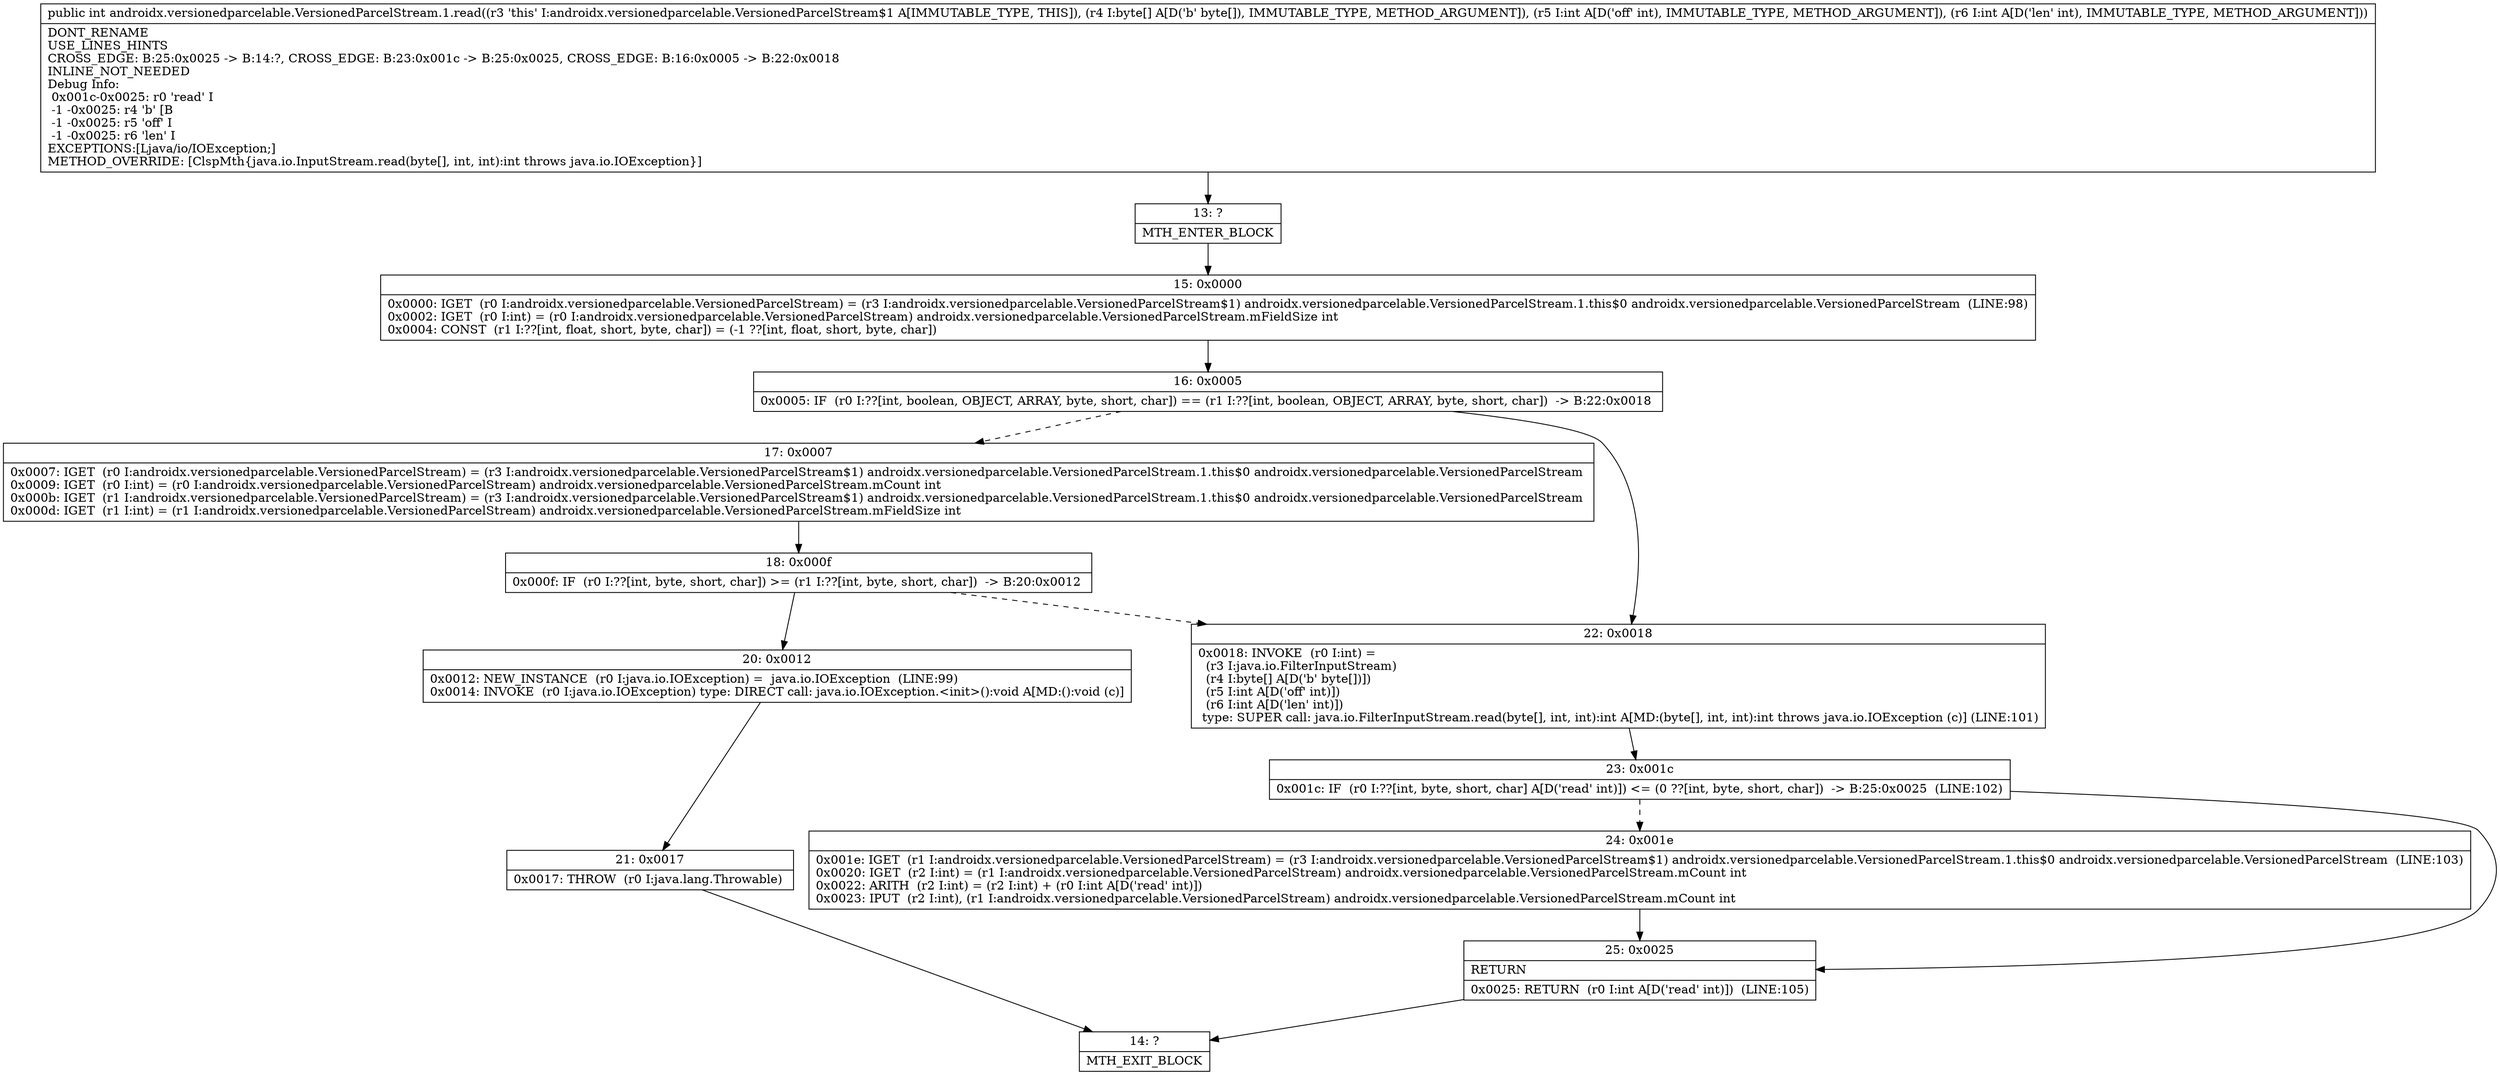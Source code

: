 digraph "CFG forandroidx.versionedparcelable.VersionedParcelStream.1.read([BII)I" {
Node_13 [shape=record,label="{13\:\ ?|MTH_ENTER_BLOCK\l}"];
Node_15 [shape=record,label="{15\:\ 0x0000|0x0000: IGET  (r0 I:androidx.versionedparcelable.VersionedParcelStream) = (r3 I:androidx.versionedparcelable.VersionedParcelStream$1) androidx.versionedparcelable.VersionedParcelStream.1.this$0 androidx.versionedparcelable.VersionedParcelStream  (LINE:98)\l0x0002: IGET  (r0 I:int) = (r0 I:androidx.versionedparcelable.VersionedParcelStream) androidx.versionedparcelable.VersionedParcelStream.mFieldSize int \l0x0004: CONST  (r1 I:??[int, float, short, byte, char]) = (\-1 ??[int, float, short, byte, char]) \l}"];
Node_16 [shape=record,label="{16\:\ 0x0005|0x0005: IF  (r0 I:??[int, boolean, OBJECT, ARRAY, byte, short, char]) == (r1 I:??[int, boolean, OBJECT, ARRAY, byte, short, char])  \-\> B:22:0x0018 \l}"];
Node_17 [shape=record,label="{17\:\ 0x0007|0x0007: IGET  (r0 I:androidx.versionedparcelable.VersionedParcelStream) = (r3 I:androidx.versionedparcelable.VersionedParcelStream$1) androidx.versionedparcelable.VersionedParcelStream.1.this$0 androidx.versionedparcelable.VersionedParcelStream \l0x0009: IGET  (r0 I:int) = (r0 I:androidx.versionedparcelable.VersionedParcelStream) androidx.versionedparcelable.VersionedParcelStream.mCount int \l0x000b: IGET  (r1 I:androidx.versionedparcelable.VersionedParcelStream) = (r3 I:androidx.versionedparcelable.VersionedParcelStream$1) androidx.versionedparcelable.VersionedParcelStream.1.this$0 androidx.versionedparcelable.VersionedParcelStream \l0x000d: IGET  (r1 I:int) = (r1 I:androidx.versionedparcelable.VersionedParcelStream) androidx.versionedparcelable.VersionedParcelStream.mFieldSize int \l}"];
Node_18 [shape=record,label="{18\:\ 0x000f|0x000f: IF  (r0 I:??[int, byte, short, char]) \>= (r1 I:??[int, byte, short, char])  \-\> B:20:0x0012 \l}"];
Node_20 [shape=record,label="{20\:\ 0x0012|0x0012: NEW_INSTANCE  (r0 I:java.io.IOException) =  java.io.IOException  (LINE:99)\l0x0014: INVOKE  (r0 I:java.io.IOException) type: DIRECT call: java.io.IOException.\<init\>():void A[MD:():void (c)]\l}"];
Node_21 [shape=record,label="{21\:\ 0x0017|0x0017: THROW  (r0 I:java.lang.Throwable) \l}"];
Node_14 [shape=record,label="{14\:\ ?|MTH_EXIT_BLOCK\l}"];
Node_22 [shape=record,label="{22\:\ 0x0018|0x0018: INVOKE  (r0 I:int) = \l  (r3 I:java.io.FilterInputStream)\l  (r4 I:byte[] A[D('b' byte[])])\l  (r5 I:int A[D('off' int)])\l  (r6 I:int A[D('len' int)])\l type: SUPER call: java.io.FilterInputStream.read(byte[], int, int):int A[MD:(byte[], int, int):int throws java.io.IOException (c)] (LINE:101)\l}"];
Node_23 [shape=record,label="{23\:\ 0x001c|0x001c: IF  (r0 I:??[int, byte, short, char] A[D('read' int)]) \<= (0 ??[int, byte, short, char])  \-\> B:25:0x0025  (LINE:102)\l}"];
Node_24 [shape=record,label="{24\:\ 0x001e|0x001e: IGET  (r1 I:androidx.versionedparcelable.VersionedParcelStream) = (r3 I:androidx.versionedparcelable.VersionedParcelStream$1) androidx.versionedparcelable.VersionedParcelStream.1.this$0 androidx.versionedparcelable.VersionedParcelStream  (LINE:103)\l0x0020: IGET  (r2 I:int) = (r1 I:androidx.versionedparcelable.VersionedParcelStream) androidx.versionedparcelable.VersionedParcelStream.mCount int \l0x0022: ARITH  (r2 I:int) = (r2 I:int) + (r0 I:int A[D('read' int)]) \l0x0023: IPUT  (r2 I:int), (r1 I:androidx.versionedparcelable.VersionedParcelStream) androidx.versionedparcelable.VersionedParcelStream.mCount int \l}"];
Node_25 [shape=record,label="{25\:\ 0x0025|RETURN\l|0x0025: RETURN  (r0 I:int A[D('read' int)])  (LINE:105)\l}"];
MethodNode[shape=record,label="{public int androidx.versionedparcelable.VersionedParcelStream.1.read((r3 'this' I:androidx.versionedparcelable.VersionedParcelStream$1 A[IMMUTABLE_TYPE, THIS]), (r4 I:byte[] A[D('b' byte[]), IMMUTABLE_TYPE, METHOD_ARGUMENT]), (r5 I:int A[D('off' int), IMMUTABLE_TYPE, METHOD_ARGUMENT]), (r6 I:int A[D('len' int), IMMUTABLE_TYPE, METHOD_ARGUMENT]))  | DONT_RENAME\lUSE_LINES_HINTS\lCROSS_EDGE: B:25:0x0025 \-\> B:14:?, CROSS_EDGE: B:23:0x001c \-\> B:25:0x0025, CROSS_EDGE: B:16:0x0005 \-\> B:22:0x0018\lINLINE_NOT_NEEDED\lDebug Info:\l  0x001c\-0x0025: r0 'read' I\l  \-1 \-0x0025: r4 'b' [B\l  \-1 \-0x0025: r5 'off' I\l  \-1 \-0x0025: r6 'len' I\lEXCEPTIONS:[Ljava\/io\/IOException;]\lMETHOD_OVERRIDE: [ClspMth\{java.io.InputStream.read(byte[], int, int):int throws java.io.IOException\}]\l}"];
MethodNode -> Node_13;Node_13 -> Node_15;
Node_15 -> Node_16;
Node_16 -> Node_17[style=dashed];
Node_16 -> Node_22;
Node_17 -> Node_18;
Node_18 -> Node_20;
Node_18 -> Node_22[style=dashed];
Node_20 -> Node_21;
Node_21 -> Node_14;
Node_22 -> Node_23;
Node_23 -> Node_24[style=dashed];
Node_23 -> Node_25;
Node_24 -> Node_25;
Node_25 -> Node_14;
}

